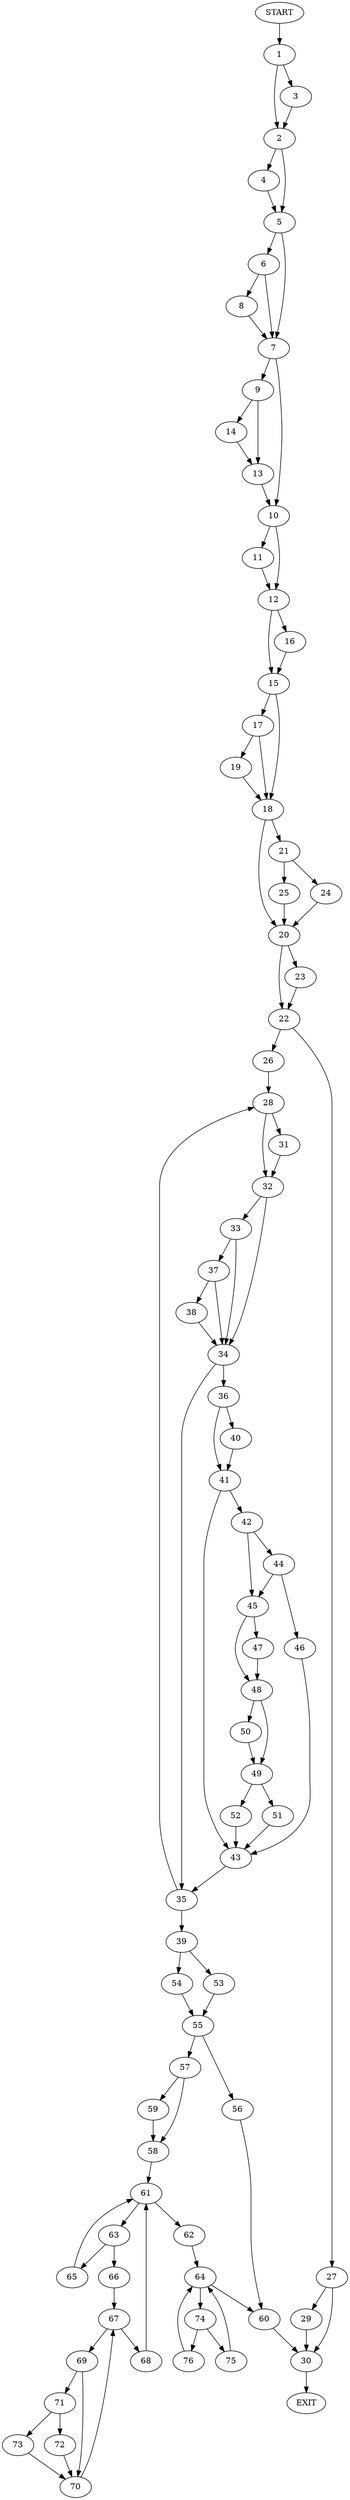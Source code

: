 digraph {
0 [label="START"]
77 [label="EXIT"]
0 -> 1
1 -> 2
1 -> 3
3 -> 2
2 -> 4
2 -> 5
4 -> 5
5 -> 6
5 -> 7
6 -> 8
6 -> 7
7 -> 9
7 -> 10
8 -> 7
10 -> 11
10 -> 12
9 -> 13
9 -> 14
14 -> 13
13 -> 10
11 -> 12
12 -> 15
12 -> 16
15 -> 17
15 -> 18
16 -> 15
17 -> 19
17 -> 18
18 -> 20
18 -> 21
19 -> 18
20 -> 22
20 -> 23
21 -> 24
21 -> 25
25 -> 20
24 -> 20
22 -> 26
22 -> 27
23 -> 22
26 -> 28
27 -> 29
27 -> 30
28 -> 31
28 -> 32
31 -> 32
32 -> 33
32 -> 34
34 -> 35
34 -> 36
33 -> 34
33 -> 37
37 -> 34
37 -> 38
38 -> 34
35 -> 39
35 -> 28
36 -> 40
36 -> 41
40 -> 41
41 -> 42
41 -> 43
43 -> 35
42 -> 44
42 -> 45
44 -> 46
44 -> 45
45 -> 47
45 -> 48
46 -> 43
48 -> 49
48 -> 50
47 -> 48
49 -> 51
49 -> 52
50 -> 49
52 -> 43
51 -> 43
39 -> 53
39 -> 54
53 -> 55
54 -> 55
55 -> 56
55 -> 57
57 -> 58
57 -> 59
56 -> 60
60 -> 30
58 -> 61
59 -> 58
61 -> 62
61 -> 63
62 -> 64
63 -> 65
63 -> 66
66 -> 67
65 -> 61
67 -> 68
67 -> 69
68 -> 61
69 -> 70
69 -> 71
70 -> 67
71 -> 72
71 -> 73
72 -> 70
73 -> 70
64 -> 74
64 -> 60
74 -> 75
74 -> 76
75 -> 64
76 -> 64
30 -> 77
29 -> 30
}
